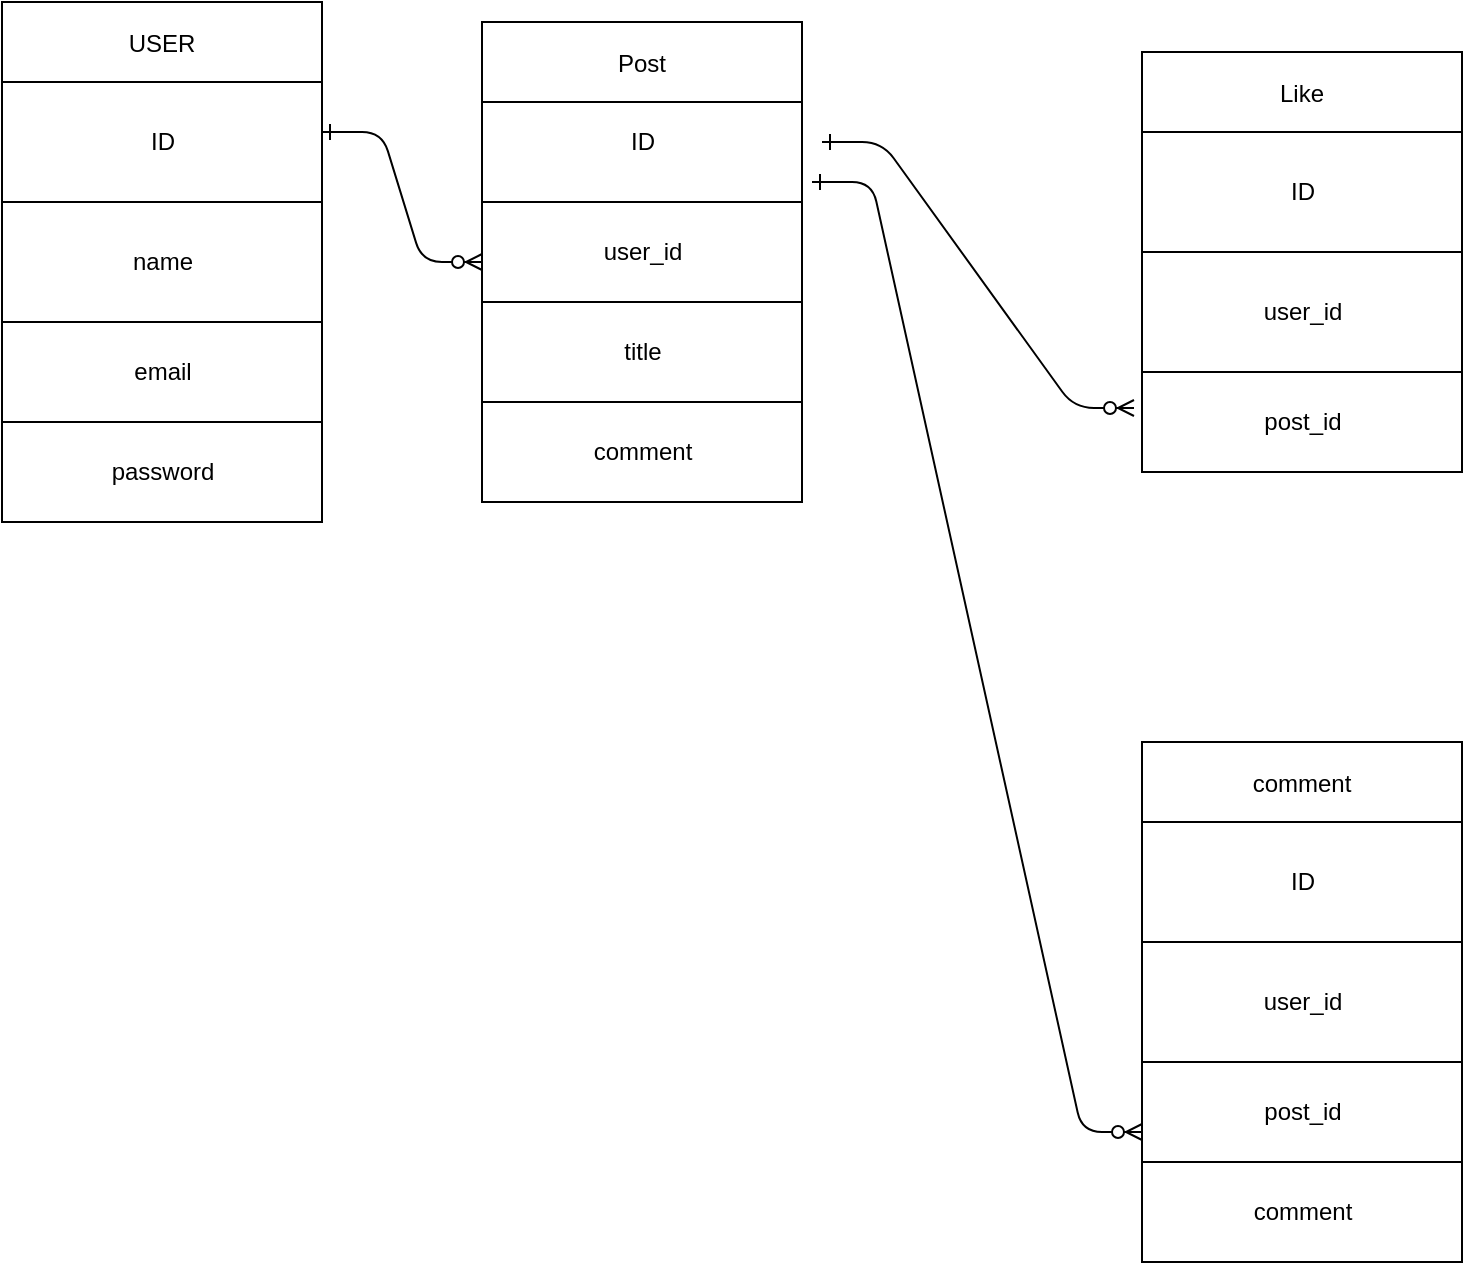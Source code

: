 <mxfile version="24.6.4" type="device">
  <diagram id="R2lEEEUBdFMjLlhIrx00" name="Page-1">
    <mxGraphModel dx="1114" dy="776" grid="1" gridSize="10" guides="1" tooltips="1" connect="1" arrows="1" fold="1" page="1" pageScale="1" pageWidth="850" pageHeight="1100" math="0" shadow="0" extFonts="Permanent Marker^https://fonts.googleapis.com/css?family=Permanent+Marker">
      <root>
        <mxCell id="0" />
        <mxCell id="1" parent="0" />
        <mxCell id="C-vyLk0tnHw3VtMMgP7b-1" value="" style="edgeStyle=entityRelationEdgeStyle;endArrow=ERzeroToMany;startArrow=ERone;endFill=1;startFill=0;exitX=1;exitY=0.25;exitDx=0;exitDy=0;entryX=0;entryY=0.5;entryDx=0;entryDy=0;" parent="1" source="dhCN25a__iqnF_LbxJeF-18" target="dhCN25a__iqnF_LbxJeF-31" edge="1">
          <mxGeometry width="100" height="100" relative="1" as="geometry">
            <mxPoint x="240" y="140" as="sourcePoint" />
            <mxPoint x="410" y="190" as="targetPoint" />
            <Array as="points">
              <mxPoint x="420" y="180" />
            </Array>
          </mxGeometry>
        </mxCell>
        <mxCell id="dhCN25a__iqnF_LbxJeF-18" value="USER" style="shape=table;childLayout=tableLayout;startSize=40;collapsible=0;recursiveResize=0;expand=0;" vertex="1" parent="1">
          <mxGeometry x="10" y="70" width="160" height="260" as="geometry" />
        </mxCell>
        <mxCell id="dhCN25a__iqnF_LbxJeF-19" value="" style="shape=tableRow;horizontal=0;swimlaneHead=0;swimlaneBody=0;top=0;left=0;strokeColor=inherit;bottom=0;right=0;dropTarget=0;fontStyle=0;fillColor=none;points=[[0,0.5],[1,0.5]];portConstraint=eastwest;startSize=0;collapsible=0;recursiveResize=0;expand=0;" vertex="1" parent="dhCN25a__iqnF_LbxJeF-18">
          <mxGeometry y="40" width="160" height="60" as="geometry" />
        </mxCell>
        <mxCell id="dhCN25a__iqnF_LbxJeF-20" value="" style="swimlane;swimlaneHead=0;swimlaneBody=0;fontStyle=0;strokeColor=inherit;connectable=0;fillColor=none;startSize=0;collapsible=0;recursiveResize=0;expand=0;" vertex="1" parent="dhCN25a__iqnF_LbxJeF-19">
          <mxGeometry width="160" height="60" as="geometry">
            <mxRectangle width="160" height="60" as="alternateBounds" />
          </mxGeometry>
        </mxCell>
        <mxCell id="dhCN25a__iqnF_LbxJeF-27" value="ID" style="text;html=1;align=center;verticalAlign=middle;resizable=0;points=[];autosize=1;strokeColor=none;fillColor=none;" vertex="1" parent="dhCN25a__iqnF_LbxJeF-20">
          <mxGeometry x="60" y="15" width="40" height="30" as="geometry" />
        </mxCell>
        <mxCell id="dhCN25a__iqnF_LbxJeF-21" value="" style="shape=tableRow;horizontal=0;swimlaneHead=0;swimlaneBody=0;top=0;left=0;strokeColor=inherit;bottom=0;right=0;dropTarget=0;fontStyle=0;fillColor=none;points=[[0,0.5],[1,0.5]];portConstraint=eastwest;startSize=0;collapsible=0;recursiveResize=0;expand=0;" vertex="1" parent="dhCN25a__iqnF_LbxJeF-18">
          <mxGeometry y="100" width="160" height="60" as="geometry" />
        </mxCell>
        <mxCell id="dhCN25a__iqnF_LbxJeF-22" value="" style="swimlane;swimlaneHead=0;swimlaneBody=0;fontStyle=0;connectable=0;strokeColor=inherit;fillColor=none;startSize=0;collapsible=0;recursiveResize=0;expand=0;" vertex="1" parent="dhCN25a__iqnF_LbxJeF-21">
          <mxGeometry width="160" height="60" as="geometry">
            <mxRectangle width="160" height="60" as="alternateBounds" />
          </mxGeometry>
        </mxCell>
        <mxCell id="dhCN25a__iqnF_LbxJeF-28" value="name" style="text;html=1;align=center;verticalAlign=middle;resizable=0;points=[];autosize=1;strokeColor=none;fillColor=none;" vertex="1" parent="dhCN25a__iqnF_LbxJeF-22">
          <mxGeometry x="55" y="15" width="50" height="30" as="geometry" />
        </mxCell>
        <mxCell id="dhCN25a__iqnF_LbxJeF-23" value="" style="shape=tableRow;horizontal=0;swimlaneHead=0;swimlaneBody=0;top=0;left=0;strokeColor=inherit;bottom=0;right=0;dropTarget=0;fontStyle=0;fillColor=none;points=[[0,0.5],[1,0.5]];portConstraint=eastwest;startSize=0;collapsible=0;recursiveResize=0;expand=0;" vertex="1" parent="dhCN25a__iqnF_LbxJeF-18">
          <mxGeometry y="160" width="160" height="50" as="geometry" />
        </mxCell>
        <mxCell id="dhCN25a__iqnF_LbxJeF-24" value="" style="swimlane;swimlaneHead=0;swimlaneBody=0;fontStyle=0;connectable=0;strokeColor=inherit;fillColor=none;startSize=0;collapsible=0;recursiveResize=0;expand=0;" vertex="1" parent="dhCN25a__iqnF_LbxJeF-23">
          <mxGeometry width="160" height="50" as="geometry">
            <mxRectangle width="160" height="50" as="alternateBounds" />
          </mxGeometry>
        </mxCell>
        <mxCell id="dhCN25a__iqnF_LbxJeF-29" value="email" style="text;html=1;align=center;verticalAlign=middle;resizable=0;points=[];autosize=1;strokeColor=none;fillColor=none;" vertex="1" parent="dhCN25a__iqnF_LbxJeF-24">
          <mxGeometry x="55" y="10" width="50" height="30" as="geometry" />
        </mxCell>
        <mxCell id="dhCN25a__iqnF_LbxJeF-25" value="" style="shape=tableRow;horizontal=0;swimlaneHead=0;swimlaneBody=0;top=0;left=0;strokeColor=inherit;bottom=0;right=0;dropTarget=0;fontStyle=0;fillColor=none;points=[[0,0.5],[1,0.5]];portConstraint=eastwest;startSize=0;collapsible=0;recursiveResize=0;expand=0;" vertex="1" parent="dhCN25a__iqnF_LbxJeF-18">
          <mxGeometry y="210" width="160" height="50" as="geometry" />
        </mxCell>
        <mxCell id="dhCN25a__iqnF_LbxJeF-26" value="" style="swimlane;swimlaneHead=0;swimlaneBody=0;fontStyle=0;connectable=0;strokeColor=inherit;fillColor=none;startSize=0;collapsible=0;recursiveResize=0;expand=0;" vertex="1" parent="dhCN25a__iqnF_LbxJeF-25">
          <mxGeometry width="160" height="50" as="geometry">
            <mxRectangle width="160" height="50" as="alternateBounds" />
          </mxGeometry>
        </mxCell>
        <mxCell id="dhCN25a__iqnF_LbxJeF-30" value="password" style="text;html=1;align=center;verticalAlign=middle;resizable=0;points=[];autosize=1;strokeColor=none;fillColor=none;" vertex="1" parent="dhCN25a__iqnF_LbxJeF-26">
          <mxGeometry x="45" y="10" width="70" height="30" as="geometry" />
        </mxCell>
        <mxCell id="dhCN25a__iqnF_LbxJeF-31" value="Post" style="shape=table;childLayout=tableLayout;startSize=40;collapsible=0;recursiveResize=0;expand=0;" vertex="1" parent="1">
          <mxGeometry x="250" y="80" width="160" height="240" as="geometry" />
        </mxCell>
        <mxCell id="dhCN25a__iqnF_LbxJeF-32" value="" style="shape=tableRow;horizontal=0;swimlaneHead=0;swimlaneBody=0;top=0;left=0;strokeColor=inherit;bottom=0;right=0;dropTarget=0;fontStyle=0;fillColor=none;points=[[0,0.5],[1,0.5]];portConstraint=eastwest;startSize=0;collapsible=0;recursiveResize=0;expand=0;" vertex="1" parent="dhCN25a__iqnF_LbxJeF-31">
          <mxGeometry y="40" width="160" height="50" as="geometry" />
        </mxCell>
        <mxCell id="dhCN25a__iqnF_LbxJeF-33" value="" style="swimlane;swimlaneHead=0;swimlaneBody=0;fontStyle=0;strokeColor=inherit;connectable=0;fillColor=none;startSize=0;collapsible=0;recursiveResize=0;expand=0;" vertex="1" parent="dhCN25a__iqnF_LbxJeF-32">
          <mxGeometry width="160" height="50" as="geometry">
            <mxRectangle width="160" height="50" as="alternateBounds" />
          </mxGeometry>
        </mxCell>
        <mxCell id="dhCN25a__iqnF_LbxJeF-41" value="ID" style="text;html=1;align=center;verticalAlign=middle;resizable=0;points=[];autosize=1;strokeColor=none;fillColor=none;" vertex="1" parent="dhCN25a__iqnF_LbxJeF-33">
          <mxGeometry x="60" y="5" width="40" height="30" as="geometry" />
        </mxCell>
        <mxCell id="dhCN25a__iqnF_LbxJeF-34" value="" style="shape=tableRow;horizontal=0;swimlaneHead=0;swimlaneBody=0;top=0;left=0;strokeColor=inherit;bottom=0;right=0;dropTarget=0;fontStyle=0;fillColor=none;points=[[0,0.5],[1,0.5]];portConstraint=eastwest;startSize=0;collapsible=0;recursiveResize=0;expand=0;" vertex="1" parent="dhCN25a__iqnF_LbxJeF-31">
          <mxGeometry y="90" width="160" height="50" as="geometry" />
        </mxCell>
        <mxCell id="dhCN25a__iqnF_LbxJeF-35" value="" style="swimlane;swimlaneHead=0;swimlaneBody=0;fontStyle=0;connectable=0;strokeColor=inherit;fillColor=none;startSize=0;collapsible=0;recursiveResize=0;expand=0;" vertex="1" parent="dhCN25a__iqnF_LbxJeF-34">
          <mxGeometry width="160" height="50" as="geometry">
            <mxRectangle width="160" height="50" as="alternateBounds" />
          </mxGeometry>
        </mxCell>
        <mxCell id="dhCN25a__iqnF_LbxJeF-42" value="user_id" style="text;html=1;align=center;verticalAlign=middle;resizable=0;points=[];autosize=1;strokeColor=none;fillColor=none;" vertex="1" parent="dhCN25a__iqnF_LbxJeF-35">
          <mxGeometry x="50" y="10" width="60" height="30" as="geometry" />
        </mxCell>
        <mxCell id="dhCN25a__iqnF_LbxJeF-36" value="" style="shape=tableRow;horizontal=0;swimlaneHead=0;swimlaneBody=0;top=0;left=0;strokeColor=inherit;bottom=0;right=0;dropTarget=0;fontStyle=0;fillColor=none;points=[[0,0.5],[1,0.5]];portConstraint=eastwest;startSize=0;collapsible=0;recursiveResize=0;expand=0;" vertex="1" parent="dhCN25a__iqnF_LbxJeF-31">
          <mxGeometry y="140" width="160" height="50" as="geometry" />
        </mxCell>
        <mxCell id="dhCN25a__iqnF_LbxJeF-37" value="" style="swimlane;swimlaneHead=0;swimlaneBody=0;fontStyle=0;connectable=0;strokeColor=inherit;fillColor=none;startSize=0;collapsible=0;recursiveResize=0;expand=0;" vertex="1" parent="dhCN25a__iqnF_LbxJeF-36">
          <mxGeometry width="160" height="50" as="geometry">
            <mxRectangle width="160" height="50" as="alternateBounds" />
          </mxGeometry>
        </mxCell>
        <mxCell id="dhCN25a__iqnF_LbxJeF-43" value="title" style="text;html=1;align=center;verticalAlign=middle;resizable=0;points=[];autosize=1;strokeColor=none;fillColor=none;" vertex="1" parent="dhCN25a__iqnF_LbxJeF-37">
          <mxGeometry x="60" y="10" width="40" height="30" as="geometry" />
        </mxCell>
        <mxCell id="dhCN25a__iqnF_LbxJeF-38" value="" style="shape=tableRow;horizontal=0;swimlaneHead=0;swimlaneBody=0;top=0;left=0;strokeColor=inherit;bottom=0;right=0;dropTarget=0;fontStyle=0;fillColor=none;points=[[0,0.5],[1,0.5]];portConstraint=eastwest;startSize=0;collapsible=0;recursiveResize=0;expand=0;" vertex="1" parent="dhCN25a__iqnF_LbxJeF-31">
          <mxGeometry y="190" width="160" height="50" as="geometry" />
        </mxCell>
        <mxCell id="dhCN25a__iqnF_LbxJeF-39" value="" style="swimlane;swimlaneHead=0;swimlaneBody=0;fontStyle=0;connectable=0;strokeColor=inherit;fillColor=none;startSize=0;collapsible=0;recursiveResize=0;expand=0;" vertex="1" parent="dhCN25a__iqnF_LbxJeF-38">
          <mxGeometry width="160" height="50" as="geometry">
            <mxRectangle width="160" height="50" as="alternateBounds" />
          </mxGeometry>
        </mxCell>
        <mxCell id="dhCN25a__iqnF_LbxJeF-44" value="comment" style="text;html=1;align=center;verticalAlign=middle;resizable=0;points=[];autosize=1;strokeColor=none;fillColor=none;" vertex="1" parent="dhCN25a__iqnF_LbxJeF-39">
          <mxGeometry x="45" y="10" width="70" height="30" as="geometry" />
        </mxCell>
        <mxCell id="dhCN25a__iqnF_LbxJeF-45" value="comment" style="shape=table;childLayout=tableLayout;startSize=40;collapsible=0;recursiveResize=0;expand=0;" vertex="1" parent="1">
          <mxGeometry x="580" y="440" width="160" height="260" as="geometry" />
        </mxCell>
        <mxCell id="dhCN25a__iqnF_LbxJeF-46" value="" style="shape=tableRow;horizontal=0;swimlaneHead=0;swimlaneBody=0;top=0;left=0;strokeColor=inherit;bottom=0;right=0;dropTarget=0;fontStyle=0;fillColor=none;points=[[0,0.5],[1,0.5]];portConstraint=eastwest;startSize=0;collapsible=0;recursiveResize=0;expand=0;" vertex="1" parent="dhCN25a__iqnF_LbxJeF-45">
          <mxGeometry y="40" width="160" height="60" as="geometry" />
        </mxCell>
        <mxCell id="dhCN25a__iqnF_LbxJeF-47" value="" style="swimlane;swimlaneHead=0;swimlaneBody=0;fontStyle=0;strokeColor=inherit;connectable=0;fillColor=none;startSize=0;collapsible=0;recursiveResize=0;expand=0;" vertex="1" parent="dhCN25a__iqnF_LbxJeF-46">
          <mxGeometry width="160" height="60" as="geometry">
            <mxRectangle width="160" height="60" as="alternateBounds" />
          </mxGeometry>
        </mxCell>
        <mxCell id="dhCN25a__iqnF_LbxJeF-48" value="ID" style="text;html=1;align=center;verticalAlign=middle;resizable=0;points=[];autosize=1;strokeColor=none;fillColor=none;" vertex="1" parent="dhCN25a__iqnF_LbxJeF-47">
          <mxGeometry x="60" y="15" width="40" height="30" as="geometry" />
        </mxCell>
        <mxCell id="dhCN25a__iqnF_LbxJeF-49" value="" style="shape=tableRow;horizontal=0;swimlaneHead=0;swimlaneBody=0;top=0;left=0;strokeColor=inherit;bottom=0;right=0;dropTarget=0;fontStyle=0;fillColor=none;points=[[0,0.5],[1,0.5]];portConstraint=eastwest;startSize=0;collapsible=0;recursiveResize=0;expand=0;" vertex="1" parent="dhCN25a__iqnF_LbxJeF-45">
          <mxGeometry y="100" width="160" height="60" as="geometry" />
        </mxCell>
        <mxCell id="dhCN25a__iqnF_LbxJeF-50" value="" style="swimlane;swimlaneHead=0;swimlaneBody=0;fontStyle=0;connectable=0;strokeColor=inherit;fillColor=none;startSize=0;collapsible=0;recursiveResize=0;expand=0;" vertex="1" parent="dhCN25a__iqnF_LbxJeF-49">
          <mxGeometry width="160" height="60" as="geometry">
            <mxRectangle width="160" height="60" as="alternateBounds" />
          </mxGeometry>
        </mxCell>
        <mxCell id="dhCN25a__iqnF_LbxJeF-51" value="user_id" style="text;html=1;align=center;verticalAlign=middle;resizable=0;points=[];autosize=1;strokeColor=none;fillColor=none;" vertex="1" parent="dhCN25a__iqnF_LbxJeF-50">
          <mxGeometry x="50" y="15" width="60" height="30" as="geometry" />
        </mxCell>
        <mxCell id="dhCN25a__iqnF_LbxJeF-52" value="" style="shape=tableRow;horizontal=0;swimlaneHead=0;swimlaneBody=0;top=0;left=0;strokeColor=inherit;bottom=0;right=0;dropTarget=0;fontStyle=0;fillColor=none;points=[[0,0.5],[1,0.5]];portConstraint=eastwest;startSize=0;collapsible=0;recursiveResize=0;expand=0;" vertex="1" parent="dhCN25a__iqnF_LbxJeF-45">
          <mxGeometry y="160" width="160" height="50" as="geometry" />
        </mxCell>
        <mxCell id="dhCN25a__iqnF_LbxJeF-53" value="" style="swimlane;swimlaneHead=0;swimlaneBody=0;fontStyle=0;connectable=0;strokeColor=inherit;fillColor=none;startSize=0;collapsible=0;recursiveResize=0;expand=0;" vertex="1" parent="dhCN25a__iqnF_LbxJeF-52">
          <mxGeometry width="160" height="50" as="geometry">
            <mxRectangle width="160" height="50" as="alternateBounds" />
          </mxGeometry>
        </mxCell>
        <mxCell id="dhCN25a__iqnF_LbxJeF-54" value="post_id" style="text;html=1;align=center;verticalAlign=middle;resizable=0;points=[];autosize=1;strokeColor=none;fillColor=none;" vertex="1" parent="dhCN25a__iqnF_LbxJeF-53">
          <mxGeometry x="50" y="10" width="60" height="30" as="geometry" />
        </mxCell>
        <mxCell id="dhCN25a__iqnF_LbxJeF-55" value="" style="shape=tableRow;horizontal=0;swimlaneHead=0;swimlaneBody=0;top=0;left=0;strokeColor=inherit;bottom=0;right=0;dropTarget=0;fontStyle=0;fillColor=none;points=[[0,0.5],[1,0.5]];portConstraint=eastwest;startSize=0;collapsible=0;recursiveResize=0;expand=0;" vertex="1" parent="dhCN25a__iqnF_LbxJeF-45">
          <mxGeometry y="210" width="160" height="50" as="geometry" />
        </mxCell>
        <mxCell id="dhCN25a__iqnF_LbxJeF-56" value="" style="swimlane;swimlaneHead=0;swimlaneBody=0;fontStyle=0;connectable=0;strokeColor=inherit;fillColor=none;startSize=0;collapsible=0;recursiveResize=0;expand=0;" vertex="1" parent="dhCN25a__iqnF_LbxJeF-55">
          <mxGeometry width="160" height="50" as="geometry">
            <mxRectangle width="160" height="50" as="alternateBounds" />
          </mxGeometry>
        </mxCell>
        <mxCell id="dhCN25a__iqnF_LbxJeF-57" value="comment" style="text;html=1;align=center;verticalAlign=middle;resizable=0;points=[];autosize=1;strokeColor=none;fillColor=none;" vertex="1" parent="dhCN25a__iqnF_LbxJeF-56">
          <mxGeometry x="45" y="10" width="70" height="30" as="geometry" />
        </mxCell>
        <mxCell id="dhCN25a__iqnF_LbxJeF-58" value="Like" style="shape=table;childLayout=tableLayout;startSize=40;collapsible=0;recursiveResize=0;expand=0;" vertex="1" parent="1">
          <mxGeometry x="580" y="95" width="160" height="210" as="geometry" />
        </mxCell>
        <mxCell id="dhCN25a__iqnF_LbxJeF-59" value="" style="shape=tableRow;horizontal=0;swimlaneHead=0;swimlaneBody=0;top=0;left=0;strokeColor=inherit;bottom=0;right=0;dropTarget=0;fontStyle=0;fillColor=none;points=[[0,0.5],[1,0.5]];portConstraint=eastwest;startSize=0;collapsible=0;recursiveResize=0;expand=0;" vertex="1" parent="dhCN25a__iqnF_LbxJeF-58">
          <mxGeometry y="40" width="160" height="60" as="geometry" />
        </mxCell>
        <mxCell id="dhCN25a__iqnF_LbxJeF-60" value="" style="swimlane;swimlaneHead=0;swimlaneBody=0;fontStyle=0;strokeColor=inherit;connectable=0;fillColor=none;startSize=0;collapsible=0;recursiveResize=0;expand=0;" vertex="1" parent="dhCN25a__iqnF_LbxJeF-59">
          <mxGeometry width="160" height="60" as="geometry">
            <mxRectangle width="160" height="60" as="alternateBounds" />
          </mxGeometry>
        </mxCell>
        <mxCell id="dhCN25a__iqnF_LbxJeF-61" value="ID" style="text;html=1;align=center;verticalAlign=middle;resizable=0;points=[];autosize=1;strokeColor=none;fillColor=none;" vertex="1" parent="dhCN25a__iqnF_LbxJeF-60">
          <mxGeometry x="60" y="15" width="40" height="30" as="geometry" />
        </mxCell>
        <mxCell id="dhCN25a__iqnF_LbxJeF-62" value="" style="shape=tableRow;horizontal=0;swimlaneHead=0;swimlaneBody=0;top=0;left=0;strokeColor=inherit;bottom=0;right=0;dropTarget=0;fontStyle=0;fillColor=none;points=[[0,0.5],[1,0.5]];portConstraint=eastwest;startSize=0;collapsible=0;recursiveResize=0;expand=0;" vertex="1" parent="dhCN25a__iqnF_LbxJeF-58">
          <mxGeometry y="100" width="160" height="60" as="geometry" />
        </mxCell>
        <mxCell id="dhCN25a__iqnF_LbxJeF-63" value="" style="swimlane;swimlaneHead=0;swimlaneBody=0;fontStyle=0;connectable=0;strokeColor=inherit;fillColor=none;startSize=0;collapsible=0;recursiveResize=0;expand=0;" vertex="1" parent="dhCN25a__iqnF_LbxJeF-62">
          <mxGeometry width="160" height="60" as="geometry">
            <mxRectangle width="160" height="60" as="alternateBounds" />
          </mxGeometry>
        </mxCell>
        <mxCell id="dhCN25a__iqnF_LbxJeF-64" value="user_id" style="text;html=1;align=center;verticalAlign=middle;resizable=0;points=[];autosize=1;strokeColor=none;fillColor=none;" vertex="1" parent="dhCN25a__iqnF_LbxJeF-63">
          <mxGeometry x="50" y="15" width="60" height="30" as="geometry" />
        </mxCell>
        <mxCell id="dhCN25a__iqnF_LbxJeF-65" value="" style="shape=tableRow;horizontal=0;swimlaneHead=0;swimlaneBody=0;top=0;left=0;strokeColor=inherit;bottom=0;right=0;dropTarget=0;fontStyle=0;fillColor=none;points=[[0,0.5],[1,0.5]];portConstraint=eastwest;startSize=0;collapsible=0;recursiveResize=0;expand=0;" vertex="1" parent="dhCN25a__iqnF_LbxJeF-58">
          <mxGeometry y="160" width="160" height="50" as="geometry" />
        </mxCell>
        <mxCell id="dhCN25a__iqnF_LbxJeF-66" value="" style="swimlane;swimlaneHead=0;swimlaneBody=0;fontStyle=0;connectable=0;strokeColor=inherit;fillColor=none;startSize=0;collapsible=0;recursiveResize=0;expand=0;" vertex="1" parent="dhCN25a__iqnF_LbxJeF-65">
          <mxGeometry width="160" height="50" as="geometry">
            <mxRectangle width="160" height="50" as="alternateBounds" />
          </mxGeometry>
        </mxCell>
        <mxCell id="dhCN25a__iqnF_LbxJeF-67" value="post_id" style="text;html=1;align=center;verticalAlign=middle;resizable=0;points=[];autosize=1;strokeColor=none;fillColor=none;" vertex="1" parent="dhCN25a__iqnF_LbxJeF-66">
          <mxGeometry x="50" y="10" width="60" height="30" as="geometry" />
        </mxCell>
        <mxCell id="dhCN25a__iqnF_LbxJeF-71" value="" style="edgeStyle=entityRelationEdgeStyle;endArrow=ERzeroToMany;startArrow=ERone;endFill=1;startFill=0;exitX=1;exitY=0.25;exitDx=0;exitDy=0;entryX=0;entryY=0.75;entryDx=0;entryDy=0;" edge="1" parent="1" target="dhCN25a__iqnF_LbxJeF-45">
          <mxGeometry width="100" height="100" relative="1" as="geometry">
            <mxPoint x="415" y="160" as="sourcePoint" />
            <mxPoint x="140" y="640" as="targetPoint" />
            <Array as="points">
              <mxPoint x="635" y="205" />
            </Array>
          </mxGeometry>
        </mxCell>
        <mxCell id="dhCN25a__iqnF_LbxJeF-72" value="" style="edgeStyle=entityRelationEdgeStyle;endArrow=ERzeroToMany;startArrow=ERone;endFill=1;startFill=0;entryX=-0.025;entryY=0.36;entryDx=0;entryDy=0;entryPerimeter=0;" edge="1" parent="1" target="dhCN25a__iqnF_LbxJeF-65">
          <mxGeometry width="100" height="100" relative="1" as="geometry">
            <mxPoint x="420" y="140" as="sourcePoint" />
            <mxPoint x="650" y="620" as="targetPoint" />
            <Array as="points">
              <mxPoint x="805" y="165" />
            </Array>
          </mxGeometry>
        </mxCell>
      </root>
    </mxGraphModel>
  </diagram>
</mxfile>
